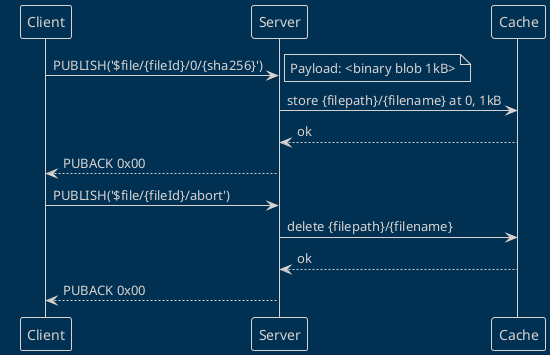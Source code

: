 @startuml
!theme blueprint
Client -> Server: PUBLISH('$file/{fileId}/0/{sha256}')
note right
Payload: <binary blob 1kB>
end note
Server -> Cache: store {filepath}/{filename} at 0, 1kB
Cache --> Server: ok
Server --> Client: PUBACK 0x00
Client -> Server: PUBLISH('$file/{fileId}/abort')
Server -> Cache: delete {filepath}/{filename}
Cache --> Server: ok
Server --> Client: PUBACK 0x00
@enduml
